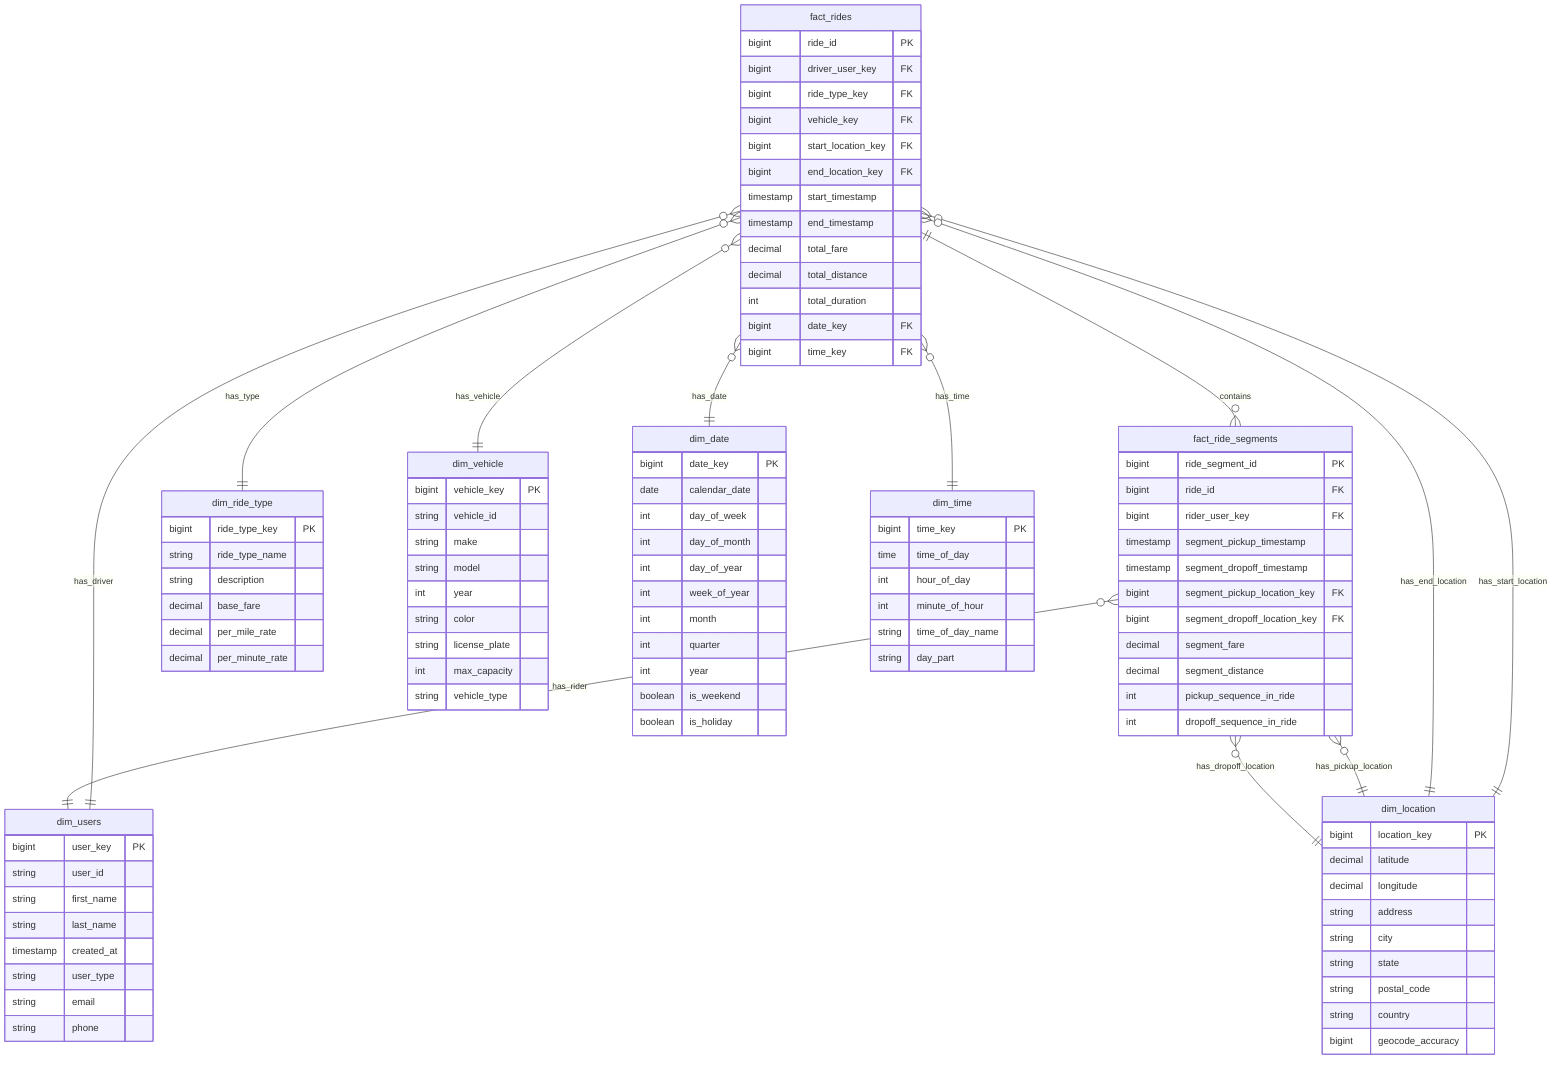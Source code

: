 erDiagram
    fact_rides ||--o{ fact_ride_segments : contains
    fact_rides }o--|| dim_users : has_driver
    fact_ride_segments }o--|| dim_users : has_rider
    fact_rides }o--|| dim_ride_type : has_type
    fact_rides }o--|| dim_location : has_start_location
    fact_rides }o--|| dim_location : has_end_location
    fact_ride_segments }o--|| dim_location : has_pickup_location
    fact_ride_segments }o--|| dim_location : has_dropoff_location
    fact_rides }o--|| dim_vehicle : has_vehicle
    fact_rides }o--|| dim_date : has_date
    fact_rides }o--|| dim_time : has_time

    fact_rides {
        bigint ride_id PK
        bigint driver_user_key FK
        bigint ride_type_key FK
        bigint vehicle_key FK
        bigint start_location_key FK
        bigint end_location_key FK
        timestamp start_timestamp
        timestamp end_timestamp
        decimal total_fare
        decimal total_distance
        int total_duration
        bigint date_key FK
        bigint time_key FK
    }

    fact_ride_segments {
        bigint ride_segment_id PK
        bigint ride_id FK
        bigint rider_user_key FK
        timestamp segment_pickup_timestamp
        timestamp segment_dropoff_timestamp
        bigint segment_pickup_location_key FK
        bigint segment_dropoff_location_key FK
        decimal segment_fare
        decimal segment_distance
        int pickup_sequence_in_ride
        int dropoff_sequence_in_ride
    }

    dim_users {
        bigint user_key PK
        string user_id
        string first_name
        string last_name
        timestamp created_at
        string user_type
        string email
        string phone
    }

    dim_ride_type {
        bigint ride_type_key PK
        string ride_type_name
        string description
        decimal base_fare
        decimal per_mile_rate
        decimal per_minute_rate
    }

    dim_location {
        bigint location_key PK
        decimal latitude
        decimal longitude
        string address
        string city
        string state
        string postal_code
        string country
        bigint geocode_accuracy
    }

    dim_vehicle {
        bigint vehicle_key PK
        string vehicle_id
        string make
        string model
        int year
        string color
        string license_plate
        int max_capacity
        string vehicle_type
    }

    dim_date {
        bigint date_key PK
        date calendar_date
        int day_of_week
        int day_of_month
        int day_of_year
        int week_of_year
        int month
        int quarter
        int year
        boolean is_weekend
        boolean is_holiday
    }

    dim_time {
        bigint time_key PK
        time time_of_day
        int hour_of_day
        int minute_of_hour
        string time_of_day_name
        string day_part
    }
